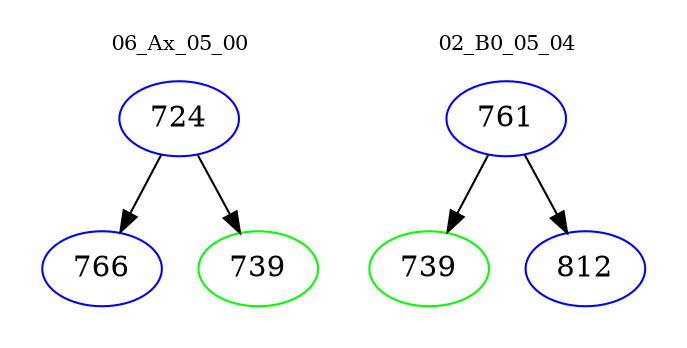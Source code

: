 digraph{
subgraph cluster_0 {
color = white
label = "06_Ax_05_00";
fontsize=10;
T0_724 [label="724", color="blue"]
T0_724 -> T0_766 [color="black"]
T0_766 [label="766", color="blue"]
T0_724 -> T0_739 [color="black"]
T0_739 [label="739", color="green"]
}
subgraph cluster_1 {
color = white
label = "02_B0_05_04";
fontsize=10;
T1_761 [label="761", color="blue"]
T1_761 -> T1_739 [color="black"]
T1_739 [label="739", color="green"]
T1_761 -> T1_812 [color="black"]
T1_812 [label="812", color="blue"]
}
}
